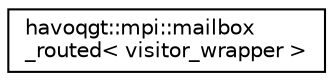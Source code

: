 digraph "Graphical Class Hierarchy"
{
  edge [fontname="Helvetica",fontsize="10",labelfontname="Helvetica",labelfontsize="10"];
  node [fontname="Helvetica",fontsize="10",shape=record];
  rankdir="LR";
  Node1 [label="havoqgt::mpi::mailbox\l_routed\< visitor_wrapper \>",height=0.2,width=0.4,color="black", fillcolor="white", style="filled",URL="$classhavoqgt_1_1mpi_1_1mailbox__routed.html"];
}
